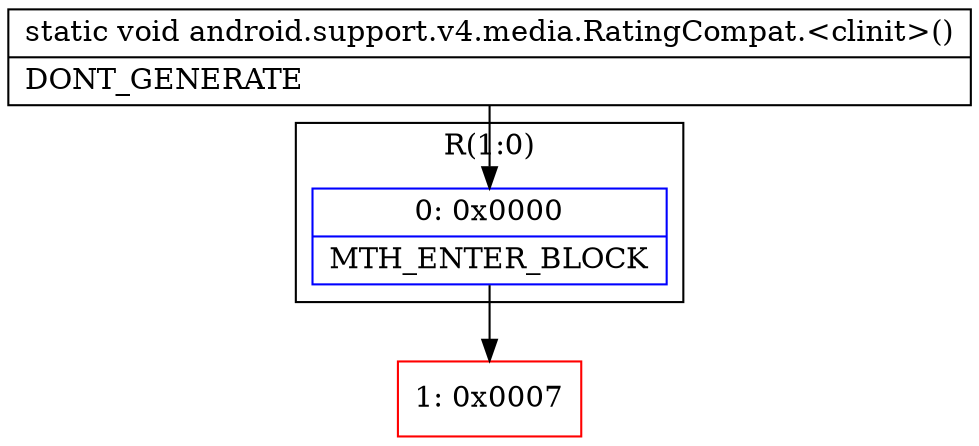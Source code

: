 digraph "CFG forandroid.support.v4.media.RatingCompat.\<clinit\>()V" {
subgraph cluster_Region_1013236571 {
label = "R(1:0)";
node [shape=record,color=blue];
Node_0 [shape=record,label="{0\:\ 0x0000|MTH_ENTER_BLOCK\l}"];
}
Node_1 [shape=record,color=red,label="{1\:\ 0x0007}"];
MethodNode[shape=record,label="{static void android.support.v4.media.RatingCompat.\<clinit\>()  | DONT_GENERATE\l}"];
MethodNode -> Node_0;
Node_0 -> Node_1;
}

